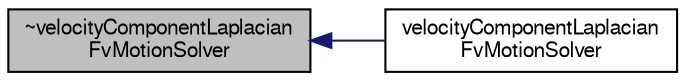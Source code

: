 digraph "~velocityComponentLaplacianFvMotionSolver"
{
  bgcolor="transparent";
  edge [fontname="FreeSans",fontsize="10",labelfontname="FreeSans",labelfontsize="10"];
  node [fontname="FreeSans",fontsize="10",shape=record];
  rankdir="LR";
  Node4 [label="~velocityComponentLaplacian\lFvMotionSolver",height=0.2,width=0.4,color="black", fillcolor="grey75", style="filled", fontcolor="black"];
  Node4 -> Node5 [dir="back",color="midnightblue",fontsize="10",style="solid",fontname="FreeSans"];
  Node5 [label="velocityComponentLaplacian\lFvMotionSolver",height=0.2,width=0.4,color="black",URL="$a23310.html#a2126db51a6b8b0334d9f3efe51156c34",tooltip="Construct from polyMesh and IOdictionary. "];
}
